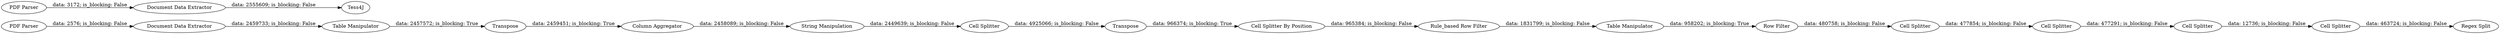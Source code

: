 digraph {
	"3949349214682855596_29" [label="Column Aggregator"]
	"3949349214682855596_31" [label="Rule_based Row Filter"]
	"6448478913289614184_40" [label="Regex Split"]
	"3949349214682855596_28" [label="Table Manipulator"]
	"3949349214682855596_17" [label="Cell Splitter"]
	"3949349214682855596_16" [label="String Manipulation"]
	"3949349214682855596_32" [label="Cell Splitter By Position"]
	"6448478913289614184_36" [label="Cell Splitter"]
	"6448478913289614184_34" [label="Cell Splitter"]
	"3949349214682855596_19" [label=Transpose]
	"3949349214682855596_14" [label="PDF Parser"]
	"3949349214682855596_34" [label="Row Filter"]
	"3949349214682855596_37" [label="Document Data Extractor"]
	"3949349214682855596_33" [label="Table Manipulator"]
	"6448478913289614184_35" [label="Cell Splitter"]
	"3949349214682855596_15" [label="Document Data Extractor"]
	"3949349214682855596_36" [label="PDF Parser"]
	"3949349214682855596_35" [label=Tess4J]
	"6448478913289614184_37" [label="Cell Splitter"]
	"3949349214682855596_24" [label=Transpose]
	"3949349214682855596_15" -> "3949349214682855596_28" [label="data: 2459733; is_blocking: False"]
	"3949349214682855596_17" -> "3949349214682855596_19" [label="data: 4925066; is_blocking: False"]
	"3949349214682855596_33" -> "3949349214682855596_34" [label="data: 958202; is_blocking: True"]
	"3949349214682855596_19" -> "3949349214682855596_32" [label="data: 966374; is_blocking: True"]
	"6448478913289614184_34" -> "6448478913289614184_35" [label="data: 477854; is_blocking: False"]
	"6448478913289614184_35" -> "6448478913289614184_36" [label="data: 477291; is_blocking: False"]
	"3949349214682855596_16" -> "3949349214682855596_17" [label="data: 2449639; is_blocking: False"]
	"3949349214682855596_31" -> "3949349214682855596_33" [label="data: 1831799; is_blocking: False"]
	"3949349214682855596_34" -> "6448478913289614184_34" [label="data: 480758; is_blocking: False"]
	"6448478913289614184_37" -> "6448478913289614184_40" [label="data: 463724; is_blocking: False"]
	"3949349214682855596_14" -> "3949349214682855596_15" [label="data: 2576; is_blocking: False"]
	"3949349214682855596_36" -> "3949349214682855596_37" [label="data: 3172; is_blocking: False"]
	"3949349214682855596_29" -> "3949349214682855596_16" [label="data: 2458089; is_blocking: False"]
	"6448478913289614184_36" -> "6448478913289614184_37" [label="data: 12736; is_blocking: False"]
	"3949349214682855596_28" -> "3949349214682855596_24" [label="data: 2457572; is_blocking: True"]
	"3949349214682855596_32" -> "3949349214682855596_31" [label="data: 965384; is_blocking: False"]
	"3949349214682855596_37" -> "3949349214682855596_35" [label="data: 2555609; is_blocking: False"]
	"3949349214682855596_24" -> "3949349214682855596_29" [label="data: 2459451; is_blocking: True"]
	rankdir=LR
}
